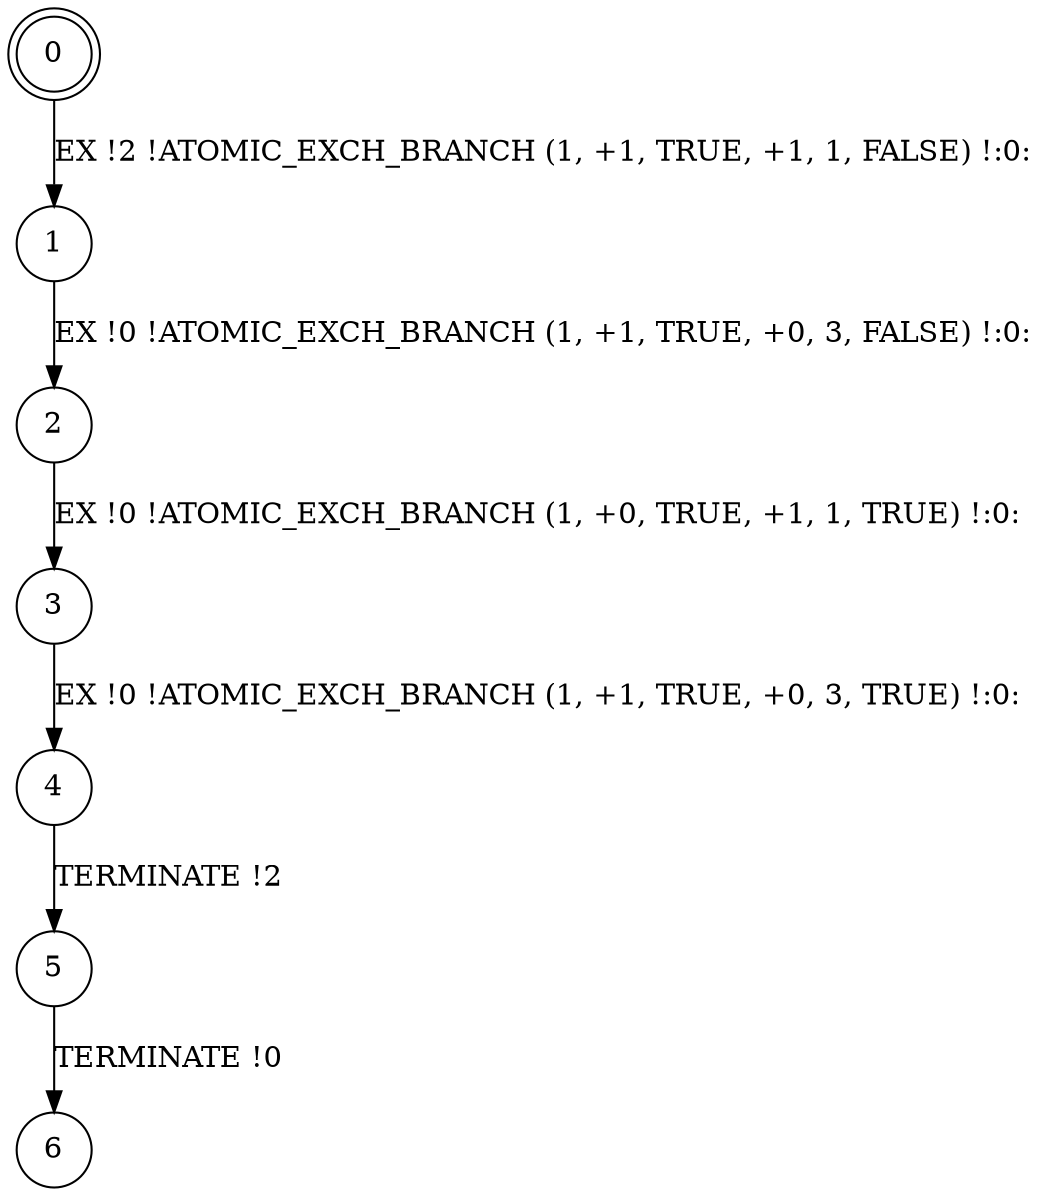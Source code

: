 digraph BCG {
size = "7, 10.5";
center = TRUE;
node [shape = circle];
0 [peripheries = 2];
0 -> 1 [label = "EX !2 !ATOMIC_EXCH_BRANCH (1, +1, TRUE, +1, 1, FALSE) !:0:"];
1 -> 2 [label = "EX !0 !ATOMIC_EXCH_BRANCH (1, +1, TRUE, +0, 3, FALSE) !:0:"];
2 -> 3 [label = "EX !0 !ATOMIC_EXCH_BRANCH (1, +0, TRUE, +1, 1, TRUE) !:0:"];
3 -> 4 [label = "EX !0 !ATOMIC_EXCH_BRANCH (1, +1, TRUE, +0, 3, TRUE) !:0:"];
4 -> 5 [label = "TERMINATE !2"];
5 -> 6 [label = "TERMINATE !0"];
}
